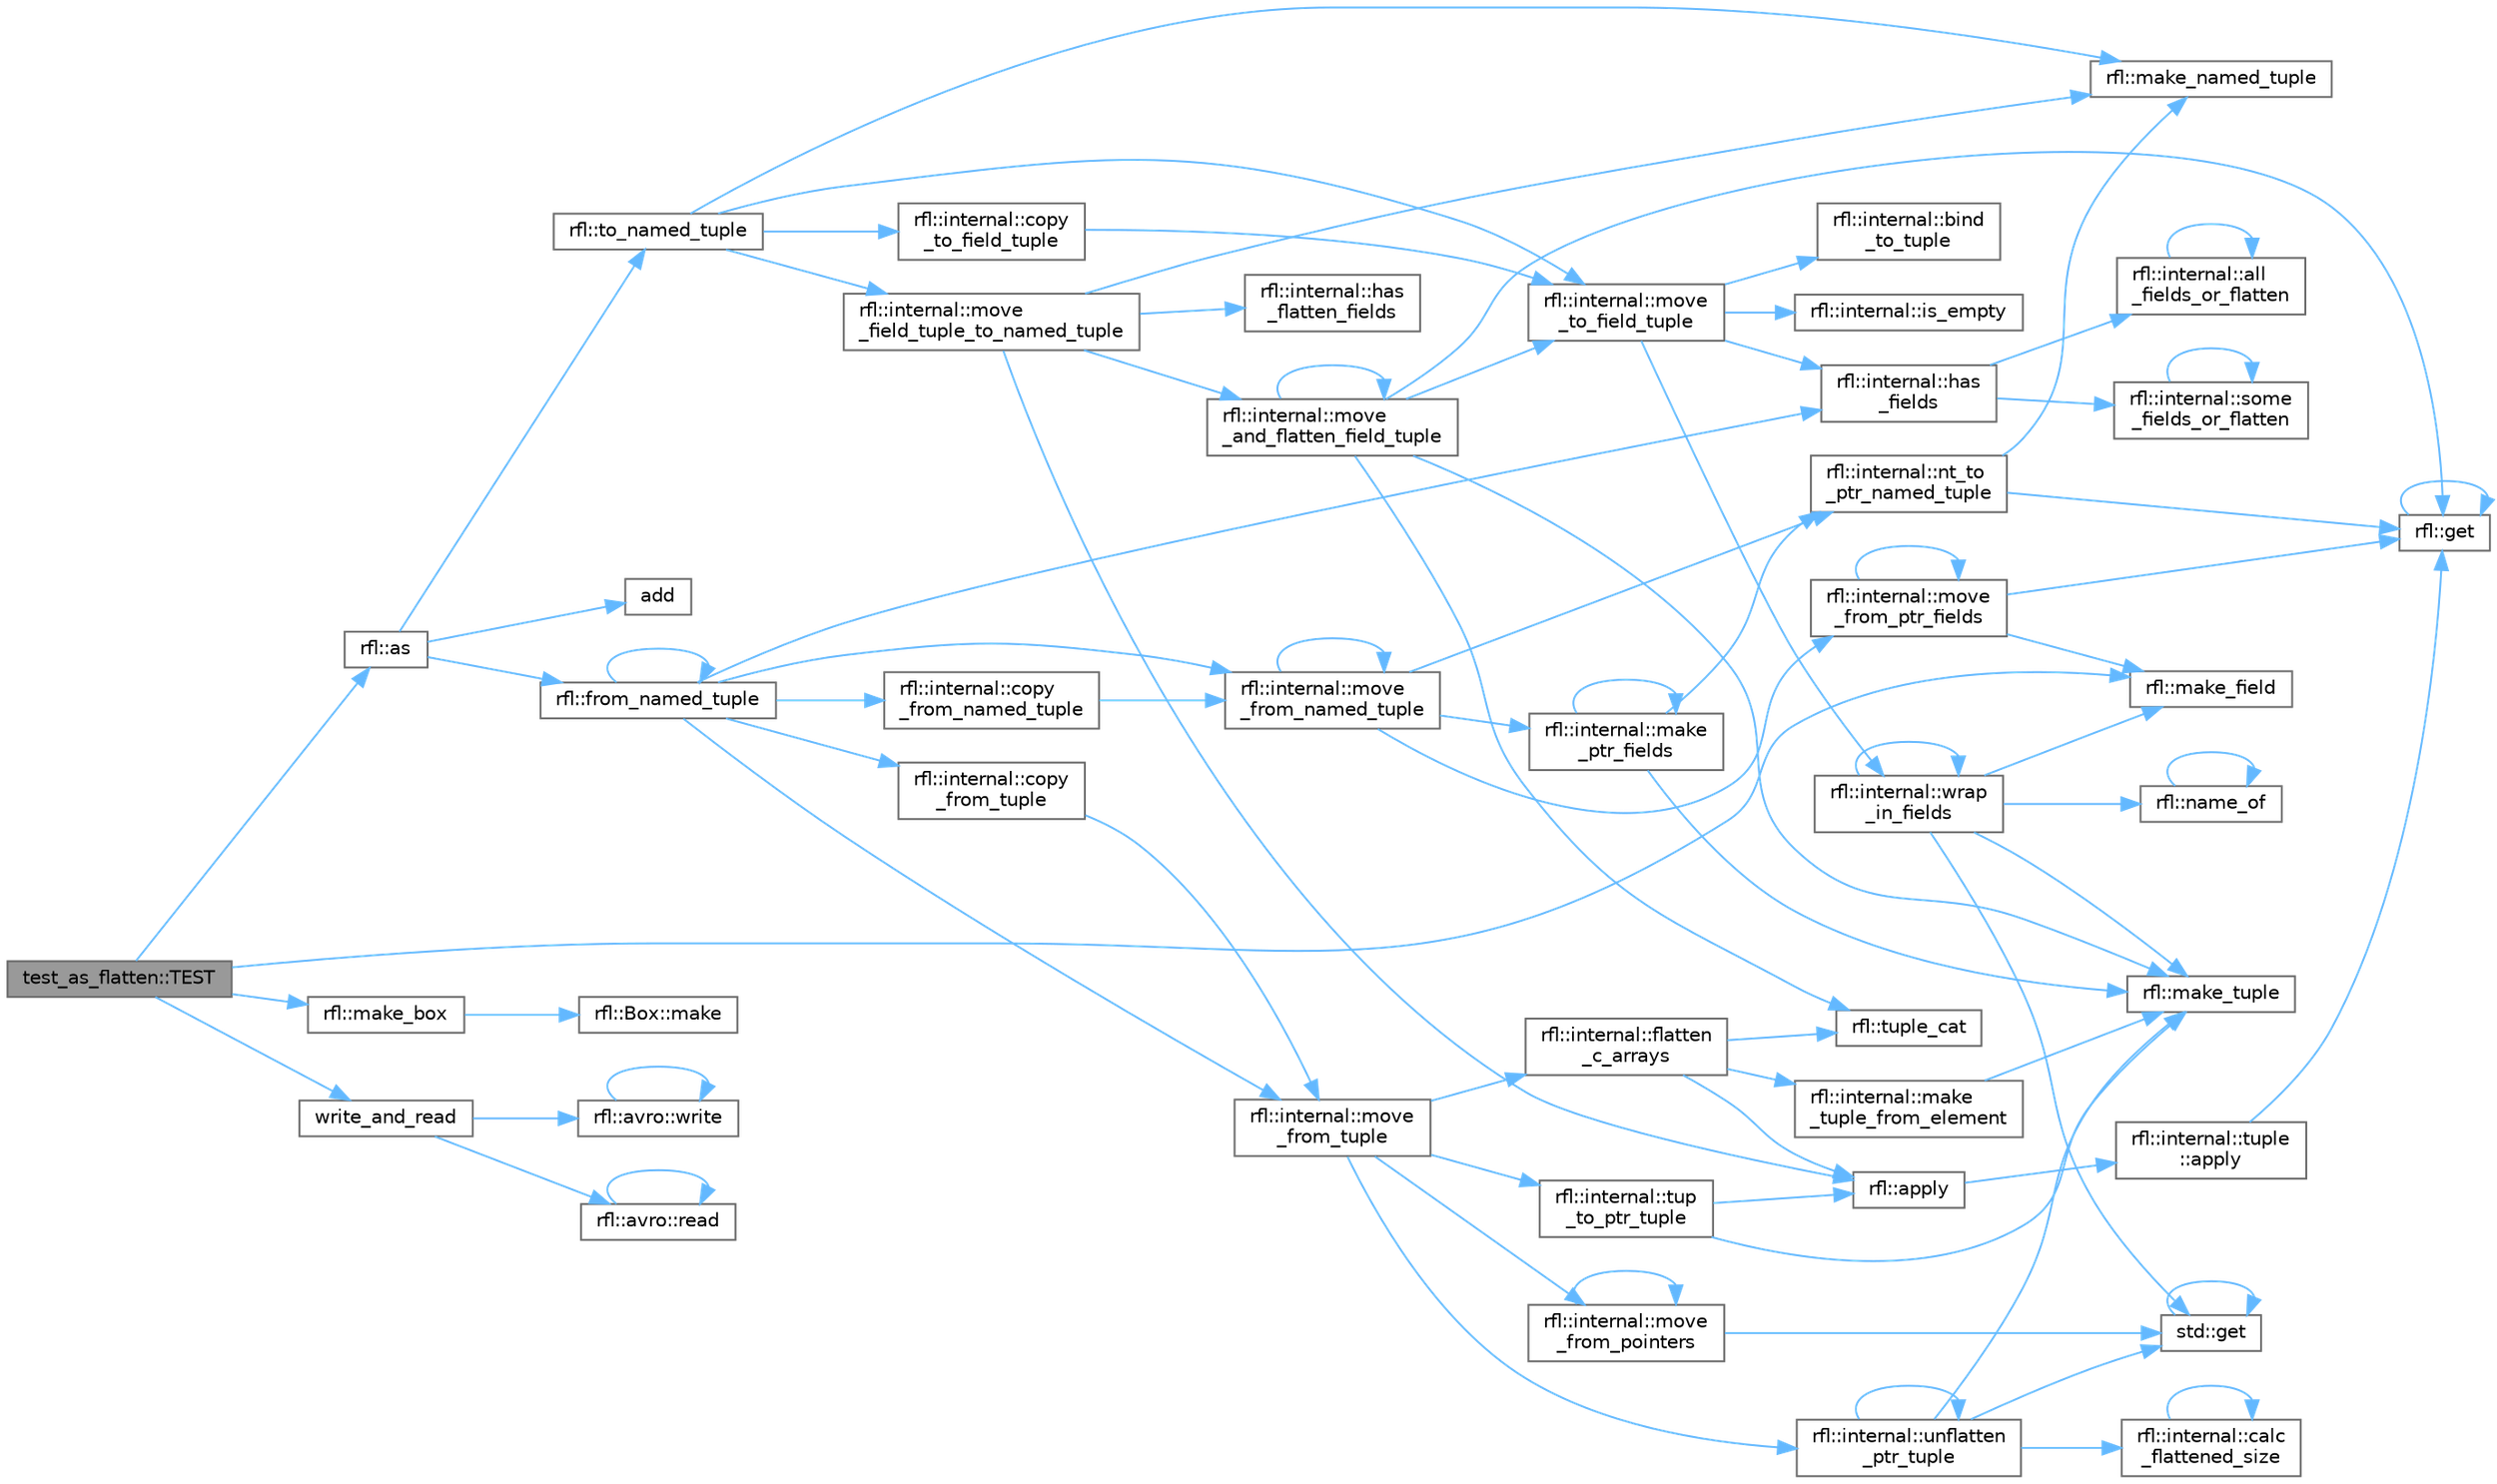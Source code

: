 digraph "test_as_flatten::TEST"
{
 // LATEX_PDF_SIZE
  bgcolor="transparent";
  edge [fontname=Helvetica,fontsize=10,labelfontname=Helvetica,labelfontsize=10];
  node [fontname=Helvetica,fontsize=10,shape=box,height=0.2,width=0.4];
  rankdir="LR";
  Node1 [id="Node000001",label="test_as_flatten::TEST",height=0.2,width=0.4,color="gray40", fillcolor="grey60", style="filled", fontcolor="black",tooltip=" "];
  Node1 -> Node2 [id="edge82_Node000001_Node000002",color="steelblue1",style="solid",tooltip=" "];
  Node2 [id="Node000002",label="rfl::as",height=0.2,width=0.4,color="grey40", fillcolor="white", style="filled",URL="$namespacerfl.html#a6ed469a6082d8180235db125c13fc410",tooltip="Generates a type T from the input values."];
  Node2 -> Node3 [id="edge83_Node000002_Node000003",color="steelblue1",style="solid",tooltip=" "];
  Node3 [id="Node000003",label="add",height=0.2,width=0.4,color="grey40", fillcolor="white", style="filled",URL="$benchmarks_2hetero__traversal_2graph_8hpp.html#a9836634ebb2ae079fb18b97205218838",tooltip=" "];
  Node2 -> Node4 [id="edge84_Node000002_Node000004",color="steelblue1",style="solid",tooltip=" "];
  Node4 [id="Node000004",label="rfl::from_named_tuple",height=0.2,width=0.4,color="grey40", fillcolor="white", style="filled",URL="$namespacerfl.html#a5acb20e6bf6611a2a9f26931513b29f7",tooltip="Generates the struct T from a named tuple."];
  Node4 -> Node5 [id="edge85_Node000004_Node000005",color="steelblue1",style="solid",tooltip=" "];
  Node5 [id="Node000005",label="rfl::internal::copy\l_from_named_tuple",height=0.2,width=0.4,color="grey40", fillcolor="white", style="filled",URL="$namespacerfl_1_1internal.html#ab3bd6885f048d2dd9270744a69ab474b",tooltip=" "];
  Node5 -> Node6 [id="edge86_Node000005_Node000006",color="steelblue1",style="solid",tooltip=" "];
  Node6 [id="Node000006",label="rfl::internal::move\l_from_named_tuple",height=0.2,width=0.4,color="grey40", fillcolor="white", style="filled",URL="$namespacerfl_1_1internal.html#ab32dd6fffdd61ee4235ef38c202990c4",tooltip=" "];
  Node6 -> Node7 [id="edge87_Node000006_Node000007",color="steelblue1",style="solid",tooltip=" "];
  Node7 [id="Node000007",label="rfl::internal::make\l_ptr_fields",height=0.2,width=0.4,color="grey40", fillcolor="white", style="filled",URL="$namespacerfl_1_1internal.html#acab75218f966cc941905524aedb58c02",tooltip=" "];
  Node7 -> Node7 [id="edge88_Node000007_Node000007",color="steelblue1",style="solid",tooltip=" "];
  Node7 -> Node8 [id="edge89_Node000007_Node000008",color="steelblue1",style="solid",tooltip=" "];
  Node8 [id="Node000008",label="rfl::make_tuple",height=0.2,width=0.4,color="grey40", fillcolor="white", style="filled",URL="$namespacerfl.html#ac71a9ec8b4d8fd347719083ec38c00f9",tooltip=" "];
  Node7 -> Node9 [id="edge90_Node000007_Node000009",color="steelblue1",style="solid",tooltip=" "];
  Node9 [id="Node000009",label="rfl::internal::nt_to\l_ptr_named_tuple",height=0.2,width=0.4,color="grey40", fillcolor="white", style="filled",URL="$namespacerfl_1_1internal.html#a444ef522c6d66572aa5cd3ccde829885",tooltip=" "];
  Node9 -> Node10 [id="edge91_Node000009_Node000010",color="steelblue1",style="solid",tooltip=" "];
  Node10 [id="Node000010",label="rfl::get",height=0.2,width=0.4,color="grey40", fillcolor="white", style="filled",URL="$namespacerfl.html#ac379420409251e5a3c0bea4a701daf0a",tooltip="Gets a field by index."];
  Node10 -> Node10 [id="edge92_Node000010_Node000010",color="steelblue1",style="solid",tooltip=" "];
  Node9 -> Node11 [id="edge93_Node000009_Node000011",color="steelblue1",style="solid",tooltip=" "];
  Node11 [id="Node000011",label="rfl::make_named_tuple",height=0.2,width=0.4,color="grey40", fillcolor="white", style="filled",URL="$namespacerfl.html#a19523aa875e6c36af474a97f28ed4002",tooltip="Explicit overload for creating empty named tuples."];
  Node6 -> Node6 [id="edge94_Node000006_Node000006",color="steelblue1",style="solid",tooltip=" "];
  Node6 -> Node12 [id="edge95_Node000006_Node000012",color="steelblue1",style="solid",tooltip=" "];
  Node12 [id="Node000012",label="rfl::internal::move\l_from_ptr_fields",height=0.2,width=0.4,color="grey40", fillcolor="white", style="filled",URL="$namespacerfl_1_1internal.html#a03c1925837f521514ca0ea0fbe67d70e",tooltip=" "];
  Node12 -> Node10 [id="edge96_Node000012_Node000010",color="steelblue1",style="solid",tooltip=" "];
  Node12 -> Node13 [id="edge97_Node000012_Node000013",color="steelblue1",style="solid",tooltip=" "];
  Node13 [id="Node000013",label="rfl::make_field",height=0.2,width=0.4,color="grey40", fillcolor="white", style="filled",URL="$namespacerfl.html#afb5f68a22d5b6a42a5b4477c35559ce9",tooltip=" "];
  Node12 -> Node12 [id="edge98_Node000012_Node000012",color="steelblue1",style="solid",tooltip=" "];
  Node6 -> Node9 [id="edge99_Node000006_Node000009",color="steelblue1",style="solid",tooltip=" "];
  Node4 -> Node14 [id="edge100_Node000004_Node000014",color="steelblue1",style="solid",tooltip=" "];
  Node14 [id="Node000014",label="rfl::internal::copy\l_from_tuple",height=0.2,width=0.4,color="grey40", fillcolor="white", style="filled",URL="$namespacerfl_1_1internal.html#abce9ff0c0618bc65381a2aed73229b55",tooltip=" "];
  Node14 -> Node15 [id="edge101_Node000014_Node000015",color="steelblue1",style="solid",tooltip=" "];
  Node15 [id="Node000015",label="rfl::internal::move\l_from_tuple",height=0.2,width=0.4,color="grey40", fillcolor="white", style="filled",URL="$namespacerfl_1_1internal.html#aa58e4e2d4ccf232ed60b5bea51401016",tooltip=" "];
  Node15 -> Node16 [id="edge102_Node000015_Node000016",color="steelblue1",style="solid",tooltip=" "];
  Node16 [id="Node000016",label="rfl::internal::flatten\l_c_arrays",height=0.2,width=0.4,color="grey40", fillcolor="white", style="filled",URL="$namespacerfl_1_1internal.html#a4dbe8a580a54b7cfff0344890e6392c1",tooltip=" "];
  Node16 -> Node17 [id="edge103_Node000016_Node000017",color="steelblue1",style="solid",tooltip=" "];
  Node17 [id="Node000017",label="rfl::apply",height=0.2,width=0.4,color="grey40", fillcolor="white", style="filled",URL="$namespacerfl.html#aaa94742afd7fde0d6d6cc59ae6d92989",tooltip=" "];
  Node17 -> Node18 [id="edge104_Node000017_Node000018",color="steelblue1",style="solid",tooltip=" "];
  Node18 [id="Node000018",label="rfl::internal::tuple\l::apply",height=0.2,width=0.4,color="grey40", fillcolor="white", style="filled",URL="$namespacerfl_1_1internal_1_1tuple.html#a5fe21ddba2943f200bc6c6e4d8d34e54",tooltip=" "];
  Node18 -> Node10 [id="edge105_Node000018_Node000010",color="steelblue1",style="solid",tooltip=" "];
  Node16 -> Node19 [id="edge106_Node000016_Node000019",color="steelblue1",style="solid",tooltip=" "];
  Node19 [id="Node000019",label="rfl::internal::make\l_tuple_from_element",height=0.2,width=0.4,color="grey40", fillcolor="white", style="filled",URL="$namespacerfl_1_1internal.html#abdf5e2782f11539609e4a3c769c48cd2",tooltip=" "];
  Node19 -> Node8 [id="edge107_Node000019_Node000008",color="steelblue1",style="solid",tooltip=" "];
  Node16 -> Node20 [id="edge108_Node000016_Node000020",color="steelblue1",style="solid",tooltip=" "];
  Node20 [id="Node000020",label="rfl::tuple_cat",height=0.2,width=0.4,color="grey40", fillcolor="white", style="filled",URL="$namespacerfl.html#ad4738e8acd2a03b1b2b01c6caa6b27e9",tooltip=" "];
  Node15 -> Node21 [id="edge109_Node000015_Node000021",color="steelblue1",style="solid",tooltip=" "];
  Node21 [id="Node000021",label="rfl::internal::move\l_from_pointers",height=0.2,width=0.4,color="grey40", fillcolor="white", style="filled",URL="$namespacerfl_1_1internal.html#ace41c57eb82cbceca911725521ec6eff",tooltip=" "];
  Node21 -> Node22 [id="edge110_Node000021_Node000022",color="steelblue1",style="solid",tooltip=" "];
  Node22 [id="Node000022",label="std::get",height=0.2,width=0.4,color="grey40", fillcolor="white", style="filled",URL="$namespacestd.html#aae41d8280b7ccc3f0e0a0be2dab21c8f",tooltip="Gets an element by index."];
  Node22 -> Node22 [id="edge111_Node000022_Node000022",color="steelblue1",style="solid",tooltip=" "];
  Node21 -> Node21 [id="edge112_Node000021_Node000021",color="steelblue1",style="solid",tooltip=" "];
  Node15 -> Node23 [id="edge113_Node000015_Node000023",color="steelblue1",style="solid",tooltip=" "];
  Node23 [id="Node000023",label="rfl::internal::tup\l_to_ptr_tuple",height=0.2,width=0.4,color="grey40", fillcolor="white", style="filled",URL="$namespacerfl_1_1internal.html#a6dffe4ba803a8738d1627a1037a5cd20",tooltip=" "];
  Node23 -> Node17 [id="edge114_Node000023_Node000017",color="steelblue1",style="solid",tooltip=" "];
  Node23 -> Node8 [id="edge115_Node000023_Node000008",color="steelblue1",style="solid",tooltip=" "];
  Node15 -> Node24 [id="edge116_Node000015_Node000024",color="steelblue1",style="solid",tooltip=" "];
  Node24 [id="Node000024",label="rfl::internal::unflatten\l_ptr_tuple",height=0.2,width=0.4,color="grey40", fillcolor="white", style="filled",URL="$namespacerfl_1_1internal.html#a85ffc3e445fc4ada6bfb09252d6dfc10",tooltip=" "];
  Node24 -> Node25 [id="edge117_Node000024_Node000025",color="steelblue1",style="solid",tooltip=" "];
  Node25 [id="Node000025",label="rfl::internal::calc\l_flattened_size",height=0.2,width=0.4,color="grey40", fillcolor="white", style="filled",URL="$namespacerfl_1_1internal.html#aeafc3ac45eed08b93136a6cee55e2c2a",tooltip=" "];
  Node25 -> Node25 [id="edge118_Node000025_Node000025",color="steelblue1",style="solid",tooltip=" "];
  Node24 -> Node22 [id="edge119_Node000024_Node000022",color="steelblue1",style="solid",tooltip=" "];
  Node24 -> Node8 [id="edge120_Node000024_Node000008",color="steelblue1",style="solid",tooltip=" "];
  Node24 -> Node24 [id="edge121_Node000024_Node000024",color="steelblue1",style="solid",tooltip=" "];
  Node4 -> Node4 [id="edge122_Node000004_Node000004",color="steelblue1",style="solid",tooltip=" "];
  Node4 -> Node26 [id="edge123_Node000004_Node000026",color="steelblue1",style="solid",tooltip=" "];
  Node26 [id="Node000026",label="rfl::internal::has\l_fields",height=0.2,width=0.4,color="grey40", fillcolor="white", style="filled",URL="$namespacerfl_1_1internal.html#a4bf6ff2224c907a5df21f524e650fd17",tooltip=" "];
  Node26 -> Node27 [id="edge124_Node000026_Node000027",color="steelblue1",style="solid",tooltip=" "];
  Node27 [id="Node000027",label="rfl::internal::all\l_fields_or_flatten",height=0.2,width=0.4,color="grey40", fillcolor="white", style="filled",URL="$namespacerfl_1_1internal.html#a012b9c8f5d6103eb084598eca9f9f631",tooltip=" "];
  Node27 -> Node27 [id="edge125_Node000027_Node000027",color="steelblue1",style="solid",tooltip=" "];
  Node26 -> Node28 [id="edge126_Node000026_Node000028",color="steelblue1",style="solid",tooltip=" "];
  Node28 [id="Node000028",label="rfl::internal::some\l_fields_or_flatten",height=0.2,width=0.4,color="grey40", fillcolor="white", style="filled",URL="$namespacerfl_1_1internal.html#a71c929c1a514d827549eb15d4355de92",tooltip=" "];
  Node28 -> Node28 [id="edge127_Node000028_Node000028",color="steelblue1",style="solid",tooltip=" "];
  Node4 -> Node6 [id="edge128_Node000004_Node000006",color="steelblue1",style="solid",tooltip=" "];
  Node4 -> Node15 [id="edge129_Node000004_Node000015",color="steelblue1",style="solid",tooltip=" "];
  Node2 -> Node29 [id="edge130_Node000002_Node000029",color="steelblue1",style="solid",tooltip=" "];
  Node29 [id="Node000029",label="rfl::to_named_tuple",height=0.2,width=0.4,color="grey40", fillcolor="white", style="filled",URL="$namespacerfl.html#a7d112596ec25825815ee5b2cae093110",tooltip=" "];
  Node29 -> Node30 [id="edge131_Node000029_Node000030",color="steelblue1",style="solid",tooltip=" "];
  Node30 [id="Node000030",label="rfl::internal::copy\l_to_field_tuple",height=0.2,width=0.4,color="grey40", fillcolor="white", style="filled",URL="$namespacerfl_1_1internal.html#a46cd2d50b0559636f35a90dcc4208f1a",tooltip=" "];
  Node30 -> Node31 [id="edge132_Node000030_Node000031",color="steelblue1",style="solid",tooltip=" "];
  Node31 [id="Node000031",label="rfl::internal::move\l_to_field_tuple",height=0.2,width=0.4,color="grey40", fillcolor="white", style="filled",URL="$namespacerfl_1_1internal.html#aeafe6541ca2d6733d59118ea9657d465",tooltip=" "];
  Node31 -> Node32 [id="edge133_Node000031_Node000032",color="steelblue1",style="solid",tooltip=" "];
  Node32 [id="Node000032",label="rfl::internal::bind\l_to_tuple",height=0.2,width=0.4,color="grey40", fillcolor="white", style="filled",URL="$namespacerfl_1_1internal.html#aaccfbbd07ded0a84498cea052cb3d443",tooltip=" "];
  Node31 -> Node26 [id="edge134_Node000031_Node000026",color="steelblue1",style="solid",tooltip=" "];
  Node31 -> Node33 [id="edge135_Node000031_Node000033",color="steelblue1",style="solid",tooltip=" "];
  Node33 [id="Node000033",label="rfl::internal::is_empty",height=0.2,width=0.4,color="grey40", fillcolor="white", style="filled",URL="$namespacerfl_1_1internal.html#a818161434e9e7892d403a7c92d7268fe",tooltip=" "];
  Node31 -> Node34 [id="edge136_Node000031_Node000034",color="steelblue1",style="solid",tooltip=" "];
  Node34 [id="Node000034",label="rfl::internal::wrap\l_in_fields",height=0.2,width=0.4,color="grey40", fillcolor="white", style="filled",URL="$namespacerfl_1_1internal.html#a75a4f615c45abce17e710e72514498d7",tooltip=" "];
  Node34 -> Node22 [id="edge137_Node000034_Node000022",color="steelblue1",style="solid",tooltip=" "];
  Node34 -> Node13 [id="edge138_Node000034_Node000013",color="steelblue1",style="solid",tooltip=" "];
  Node34 -> Node8 [id="edge139_Node000034_Node000008",color="steelblue1",style="solid",tooltip=" "];
  Node34 -> Node35 [id="edge140_Node000034_Node000035",color="steelblue1",style="solid",tooltip=" "];
  Node35 [id="Node000035",label="rfl::name_of",height=0.2,width=0.4,color="grey40", fillcolor="white", style="filled",URL="$namespacerfl.html#a90efd0c5575582354c25333fa30a8013",tooltip="Helper function to retrieve a name at compile time."];
  Node35 -> Node35 [id="edge141_Node000035_Node000035",color="steelblue1",style="solid",tooltip=" "];
  Node34 -> Node34 [id="edge142_Node000034_Node000034",color="steelblue1",style="solid",tooltip=" "];
  Node29 -> Node11 [id="edge143_Node000029_Node000011",color="steelblue1",style="solid",tooltip=" "];
  Node29 -> Node36 [id="edge144_Node000029_Node000036",color="steelblue1",style="solid",tooltip=" "];
  Node36 [id="Node000036",label="rfl::internal::move\l_field_tuple_to_named_tuple",height=0.2,width=0.4,color="grey40", fillcolor="white", style="filled",URL="$namespacerfl_1_1internal.html#ac9de9bd1edbac39d2cd1373bf84b9869",tooltip=" "];
  Node36 -> Node17 [id="edge145_Node000036_Node000017",color="steelblue1",style="solid",tooltip=" "];
  Node36 -> Node37 [id="edge146_Node000036_Node000037",color="steelblue1",style="solid",tooltip=" "];
  Node37 [id="Node000037",label="rfl::internal::has\l_flatten_fields",height=0.2,width=0.4,color="grey40", fillcolor="white", style="filled",URL="$namespacerfl_1_1internal.html#a60f5d02505f61eabff343c2f5e9c7dbe",tooltip=" "];
  Node36 -> Node11 [id="edge147_Node000036_Node000011",color="steelblue1",style="solid",tooltip=" "];
  Node36 -> Node38 [id="edge148_Node000036_Node000038",color="steelblue1",style="solid",tooltip=" "];
  Node38 [id="Node000038",label="rfl::internal::move\l_and_flatten_field_tuple",height=0.2,width=0.4,color="grey40", fillcolor="white", style="filled",URL="$namespacerfl_1_1internal.html#a2fabc9931d7056ee512c49678deb9505",tooltip=" "];
  Node38 -> Node10 [id="edge149_Node000038_Node000010",color="steelblue1",style="solid",tooltip=" "];
  Node38 -> Node8 [id="edge150_Node000038_Node000008",color="steelblue1",style="solid",tooltip=" "];
  Node38 -> Node38 [id="edge151_Node000038_Node000038",color="steelblue1",style="solid",tooltip=" "];
  Node38 -> Node31 [id="edge152_Node000038_Node000031",color="steelblue1",style="solid",tooltip=" "];
  Node38 -> Node20 [id="edge153_Node000038_Node000020",color="steelblue1",style="solid",tooltip=" "];
  Node29 -> Node31 [id="edge154_Node000029_Node000031",color="steelblue1",style="solid",tooltip=" "];
  Node1 -> Node39 [id="edge155_Node000001_Node000039",color="steelblue1",style="solid",tooltip=" "];
  Node39 [id="Node000039",label="rfl::make_box",height=0.2,width=0.4,color="grey40", fillcolor="white", style="filled",URL="$namespacerfl.html#abe491c0b107ed7c5e2c8baaf1a116b01",tooltip="Generates a new Ref<T>."];
  Node39 -> Node40 [id="edge156_Node000039_Node000040",color="steelblue1",style="solid",tooltip=" "];
  Node40 [id="Node000040",label="rfl::Box::make",height=0.2,width=0.4,color="grey40", fillcolor="white", style="filled",URL="$classrfl_1_1_box.html#a00858ba6bc2b8eee5fb8117d29be3924",tooltip=" "];
  Node1 -> Node13 [id="edge157_Node000001_Node000013",color="steelblue1",style="solid",tooltip=" "];
  Node1 -> Node41 [id="edge158_Node000001_Node000041",color="steelblue1",style="solid",tooltip=" "];
  Node41 [id="Node000041",label="write_and_read",height=0.2,width=0.4,color="grey40", fillcolor="white", style="filled",URL="$avro_2write__and__read_8hpp.html#afbf9dc00f8e3fd7cabcd088b57e4e638",tooltip=" "];
  Node41 -> Node42 [id="edge159_Node000041_Node000042",color="steelblue1",style="solid",tooltip=" "];
  Node42 [id="Node000042",label="rfl::avro::read",height=0.2,width=0.4,color="grey40", fillcolor="white", style="filled",URL="$namespacerfl_1_1avro.html#aea11cfdc519efbaee04bd766ce499db1",tooltip="Parses an object from a AVRO var."];
  Node42 -> Node42 [id="edge160_Node000042_Node000042",color="steelblue1",style="solid",tooltip=" "];
  Node41 -> Node43 [id="edge161_Node000041_Node000043",color="steelblue1",style="solid",tooltip=" "];
  Node43 [id="Node000043",label="rfl::avro::write",height=0.2,width=0.4,color="grey40", fillcolor="white", style="filled",URL="$namespacerfl_1_1avro.html#a35363ef7356277226dac5c8cb4fb6b4a",tooltip="Returns AVRO bytes."];
  Node43 -> Node43 [id="edge162_Node000043_Node000043",color="steelblue1",style="solid",tooltip=" "];
}
